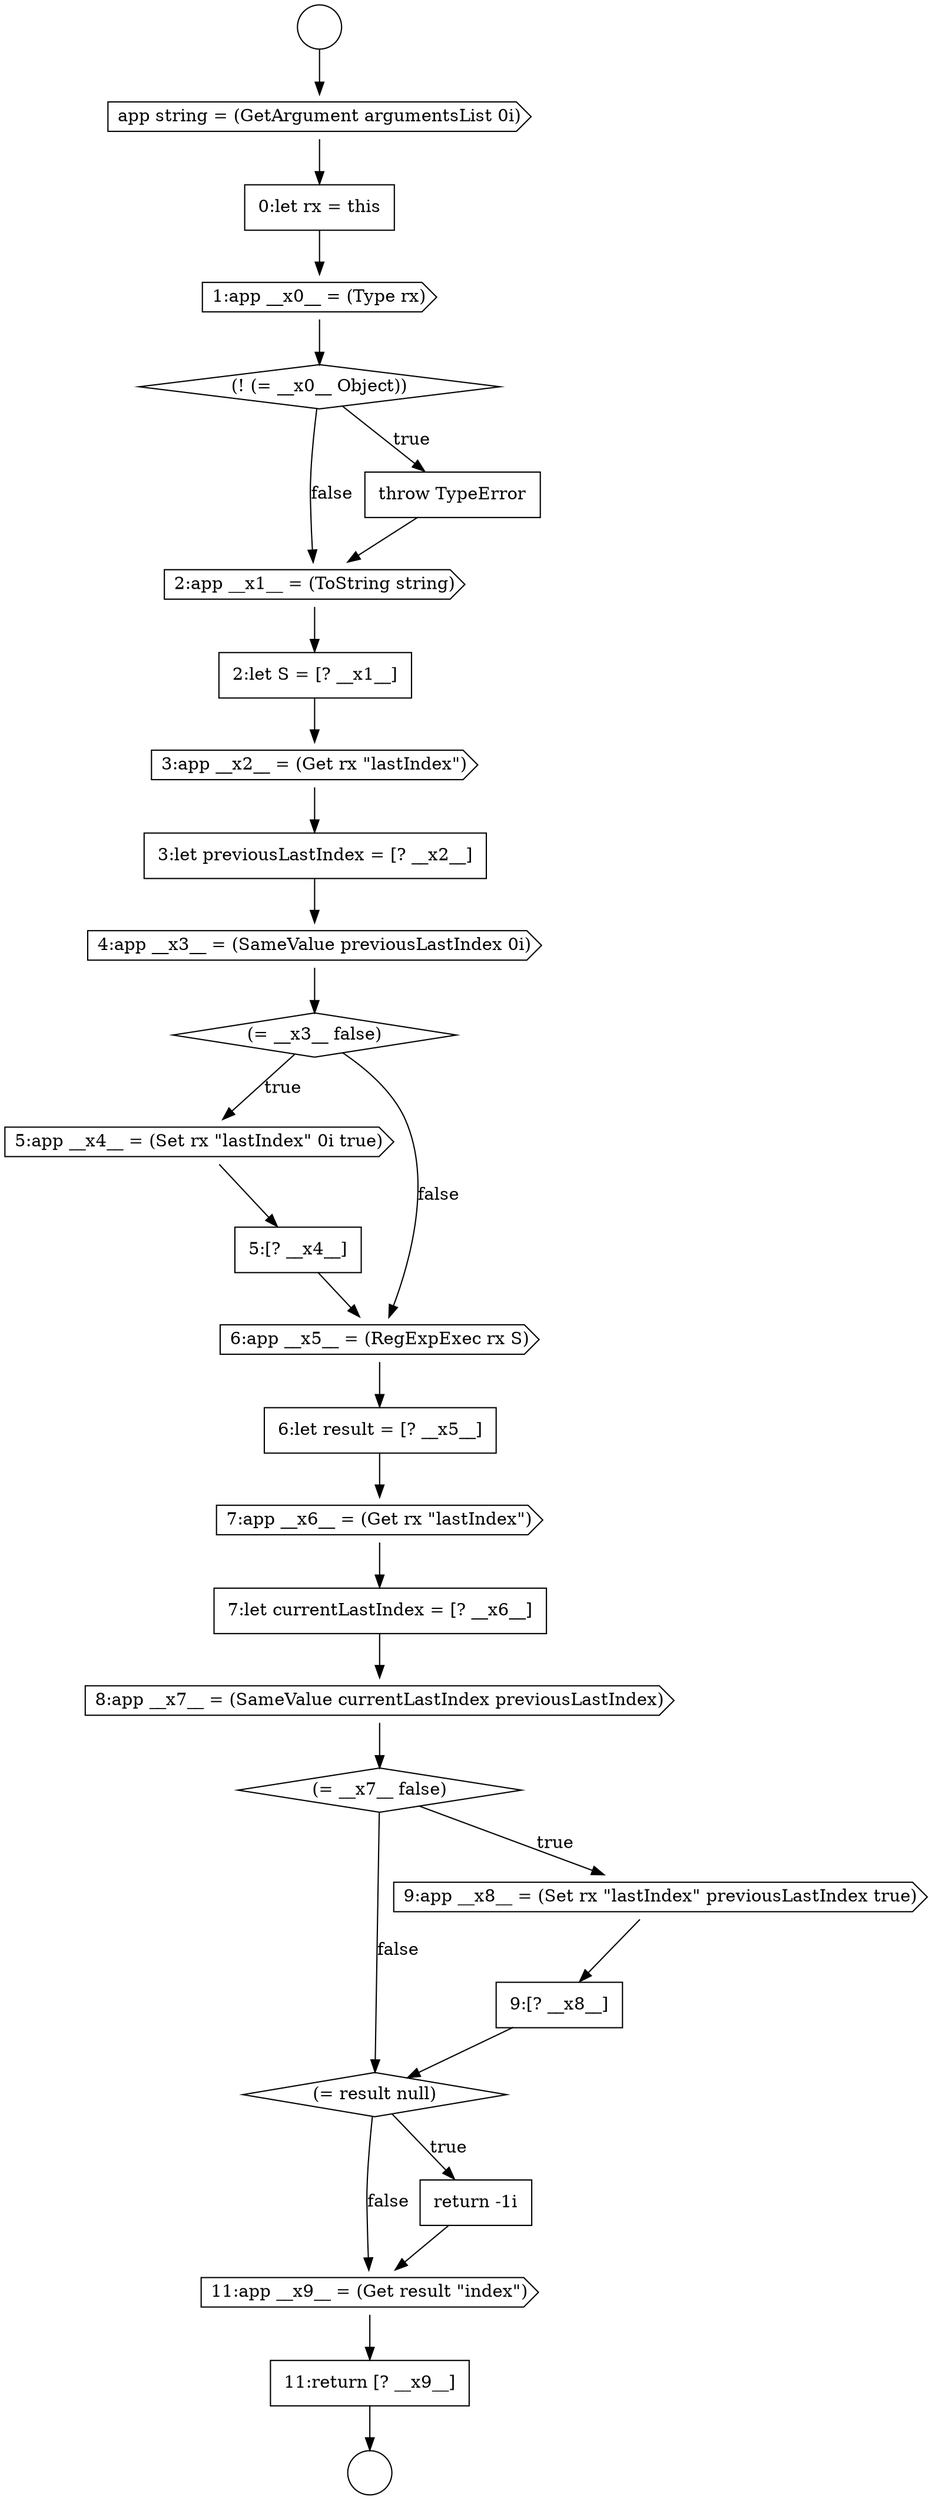 digraph {
  node14463 [shape=cds, label=<<font color="black">app string = (GetArgument argumentsList 0i)</font>> color="black" fillcolor="white" style=filled]
  node14468 [shape=cds, label=<<font color="black">2:app __x1__ = (ToString string)</font>> color="black" fillcolor="white" style=filled]
  node14478 [shape=cds, label=<<font color="black">7:app __x6__ = (Get rx &quot;lastIndex&quot;)</font>> color="black" fillcolor="white" style=filled]
  node14483 [shape=none, margin=0, label=<<font color="black">
    <table border="0" cellborder="1" cellspacing="0" cellpadding="10">
      <tr><td align="left">9:[? __x8__]</td></tr>
    </table>
  </font>> color="black" fillcolor="white" style=filled]
  node14474 [shape=cds, label=<<font color="black">5:app __x4__ = (Set rx &quot;lastIndex&quot; 0i true)</font>> color="black" fillcolor="white" style=filled]
  node14487 [shape=none, margin=0, label=<<font color="black">
    <table border="0" cellborder="1" cellspacing="0" cellpadding="10">
      <tr><td align="left">11:return [? __x9__]</td></tr>
    </table>
  </font>> color="black" fillcolor="white" style=filled]
  node14462 [shape=circle label=" " color="black" fillcolor="white" style=filled]
  node14477 [shape=none, margin=0, label=<<font color="black">
    <table border="0" cellborder="1" cellspacing="0" cellpadding="10">
      <tr><td align="left">6:let result = [? __x5__]</td></tr>
    </table>
  </font>> color="black" fillcolor="white" style=filled]
  node14473 [shape=diamond, label=<<font color="black">(= __x3__ false)</font>> color="black" fillcolor="white" style=filled]
  node14469 [shape=none, margin=0, label=<<font color="black">
    <table border="0" cellborder="1" cellspacing="0" cellpadding="10">
      <tr><td align="left">2:let S = [? __x1__]</td></tr>
    </table>
  </font>> color="black" fillcolor="white" style=filled]
  node14461 [shape=circle label=" " color="black" fillcolor="white" style=filled]
  node14471 [shape=none, margin=0, label=<<font color="black">
    <table border="0" cellborder="1" cellspacing="0" cellpadding="10">
      <tr><td align="left">3:let previousLastIndex = [? __x2__]</td></tr>
    </table>
  </font>> color="black" fillcolor="white" style=filled]
  node14476 [shape=cds, label=<<font color="black">6:app __x5__ = (RegExpExec rx S)</font>> color="black" fillcolor="white" style=filled]
  node14480 [shape=cds, label=<<font color="black">8:app __x7__ = (SameValue currentLastIndex previousLastIndex)</font>> color="black" fillcolor="white" style=filled]
  node14472 [shape=cds, label=<<font color="black">4:app __x3__ = (SameValue previousLastIndex 0i)</font>> color="black" fillcolor="white" style=filled]
  node14475 [shape=none, margin=0, label=<<font color="black">
    <table border="0" cellborder="1" cellspacing="0" cellpadding="10">
      <tr><td align="left">5:[? __x4__]</td></tr>
    </table>
  </font>> color="black" fillcolor="white" style=filled]
  node14486 [shape=cds, label=<<font color="black">11:app __x9__ = (Get result &quot;index&quot;)</font>> color="black" fillcolor="white" style=filled]
  node14465 [shape=cds, label=<<font color="black">1:app __x0__ = (Type rx)</font>> color="black" fillcolor="white" style=filled]
  node14484 [shape=diamond, label=<<font color="black">(= result null)</font>> color="black" fillcolor="white" style=filled]
  node14466 [shape=diamond, label=<<font color="black">(! (= __x0__ Object))</font>> color="black" fillcolor="white" style=filled]
  node14481 [shape=diamond, label=<<font color="black">(= __x7__ false)</font>> color="black" fillcolor="white" style=filled]
  node14470 [shape=cds, label=<<font color="black">3:app __x2__ = (Get rx &quot;lastIndex&quot;)</font>> color="black" fillcolor="white" style=filled]
  node14485 [shape=none, margin=0, label=<<font color="black">
    <table border="0" cellborder="1" cellspacing="0" cellpadding="10">
      <tr><td align="left">return -1i</td></tr>
    </table>
  </font>> color="black" fillcolor="white" style=filled]
  node14467 [shape=none, margin=0, label=<<font color="black">
    <table border="0" cellborder="1" cellspacing="0" cellpadding="10">
      <tr><td align="left">throw TypeError</td></tr>
    </table>
  </font>> color="black" fillcolor="white" style=filled]
  node14482 [shape=cds, label=<<font color="black">9:app __x8__ = (Set rx &quot;lastIndex&quot; previousLastIndex true)</font>> color="black" fillcolor="white" style=filled]
  node14464 [shape=none, margin=0, label=<<font color="black">
    <table border="0" cellborder="1" cellspacing="0" cellpadding="10">
      <tr><td align="left">0:let rx = this</td></tr>
    </table>
  </font>> color="black" fillcolor="white" style=filled]
  node14479 [shape=none, margin=0, label=<<font color="black">
    <table border="0" cellborder="1" cellspacing="0" cellpadding="10">
      <tr><td align="left">7:let currentLastIndex = [? __x6__]</td></tr>
    </table>
  </font>> color="black" fillcolor="white" style=filled]
  node14468 -> node14469 [ color="black"]
  node14486 -> node14487 [ color="black"]
  node14484 -> node14485 [label=<<font color="black">true</font>> color="black"]
  node14484 -> node14486 [label=<<font color="black">false</font>> color="black"]
  node14464 -> node14465 [ color="black"]
  node14469 -> node14470 [ color="black"]
  node14475 -> node14476 [ color="black"]
  node14463 -> node14464 [ color="black"]
  node14473 -> node14474 [label=<<font color="black">true</font>> color="black"]
  node14473 -> node14476 [label=<<font color="black">false</font>> color="black"]
  node14470 -> node14471 [ color="black"]
  node14467 -> node14468 [ color="black"]
  node14481 -> node14482 [label=<<font color="black">true</font>> color="black"]
  node14481 -> node14484 [label=<<font color="black">false</font>> color="black"]
  node14487 -> node14462 [ color="black"]
  node14461 -> node14463 [ color="black"]
  node14482 -> node14483 [ color="black"]
  node14472 -> node14473 [ color="black"]
  node14480 -> node14481 [ color="black"]
  node14485 -> node14486 [ color="black"]
  node14483 -> node14484 [ color="black"]
  node14477 -> node14478 [ color="black"]
  node14478 -> node14479 [ color="black"]
  node14479 -> node14480 [ color="black"]
  node14474 -> node14475 [ color="black"]
  node14465 -> node14466 [ color="black"]
  node14466 -> node14467 [label=<<font color="black">true</font>> color="black"]
  node14466 -> node14468 [label=<<font color="black">false</font>> color="black"]
  node14471 -> node14472 [ color="black"]
  node14476 -> node14477 [ color="black"]
}
